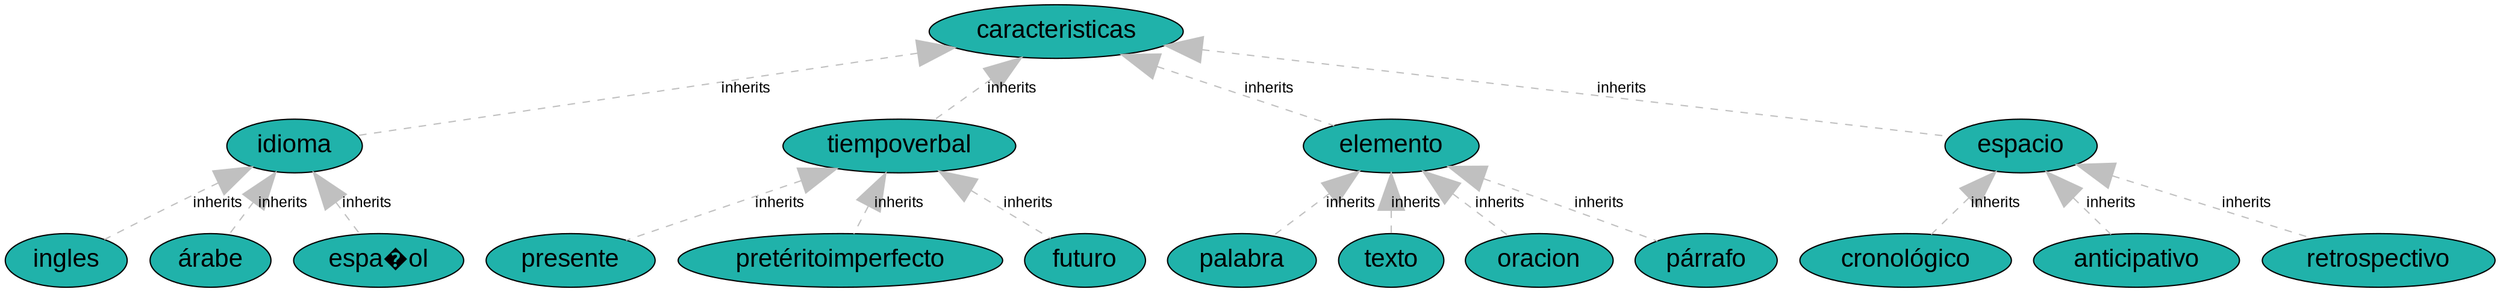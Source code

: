graph characteristics{
	//Defecto
	node [fontname="Arial"];
	edge [fontname="Arial",fontsize=12];

	//PROPERTIES
	node[fontsize="10", fillcolor="lightgoldenrodyellow", style="filled", shape="record", ]

	

	//CLASES
	node[fontsize="20", fillcolor="lightseagreen", style="filled", shape="ellipse", ]

	
	class_palabra [label="palabra"];
	class_cronológico [label="cronológico"];
	class_presente [label="presente"];
	class_anticipativo [label="anticipativo"];
	class_idioma [label="idioma"];
	class_tiempoverbal [label="tiempoverbal"];
	class_retrospectivo [label="retrospectivo"];
	class_texto [label="texto"];
	class_oracion [label="oracion"];
	class_ingles [label="ingles"];
	class_pretéritoimperfecto [label="pretéritoimperfecto"];
	class_elemento [label="elemento"];
	class_caracteristicas [label="caracteristicas"];
	class_árabe [label="árabe"];
	class_espa�ol [label="espa�ol"];
	class_futuro [label="futuro"];
	class_espacio [label="espacio"];
	class_párrafo [label="párrafo"];

	//RELACIONES
	node[fontsize="15", fillcolor="paleturquoise", style="filled", shape="hexagon", ]


	//CLASE -- PROPIEDAD
	edge[len="3", style="dashed", color="grey", ]


	//RELACION -- PROPIEDAD

	// uso indirecto de definición de tipos

	// asociaciones a través de atributos marcadas de forma directa

	// herencias
	class_caracteristicas -- class_idioma [arrowsize="3", arrowhead="normal", dir="back", label="inherits"];
	class_idioma -- class_espa�ol [arrowsize="3", arrowhead="normal", dir="back", label="inherits"];
	class_idioma -- class_ingles [arrowsize="3", arrowhead="normal", dir="back", label="inherits"];
	class_idioma -- class_árabe [arrowsize="3", arrowhead="normal", dir="back", label="inherits"];
	class_caracteristicas -- class_tiempoverbal [arrowsize="3", arrowhead="normal", dir="back", label="inherits"];
	class_tiempoverbal -- class_presente [arrowsize="3", arrowhead="normal", dir="back", label="inherits"];
	class_tiempoverbal -- class_futuro [arrowsize="3", arrowhead="normal", dir="back", label="inherits"];
	class_tiempoverbal -- class_pretéritoimperfecto [arrowsize="3", arrowhead="normal", dir="back", label="inherits"];
	class_caracteristicas -- class_espacio [arrowsize="3", arrowhead="normal", dir="back", label="inherits"];
	class_espacio -- class_cronológico [arrowsize="3", arrowhead="normal", dir="back", label="inherits"];
	class_espacio -- class_retrospectivo [arrowsize="3", arrowhead="normal", dir="back", label="inherits"];
	class_espacio -- class_anticipativo [arrowsize="3", arrowhead="normal", dir="back", label="inherits"];
	class_caracteristicas -- class_elemento [arrowsize="3", arrowhead="normal", dir="back", label="inherits"];
	class_elemento -- class_texto [arrowsize="3", arrowhead="normal", dir="back", label="inherits"];
	class_elemento -- class_párrafo [arrowsize="3", arrowhead="normal", dir="back", label="inherits"];
	class_elemento -- class_oracion [arrowsize="3", arrowhead="normal", dir="back", label="inherits"];
	class_elemento -- class_palabra [arrowsize="3", arrowhead="normal", dir="back", label="inherits"];

	// enlaces de relaciones
	edge[len="2",penwidth="3",color="blue"]

}

